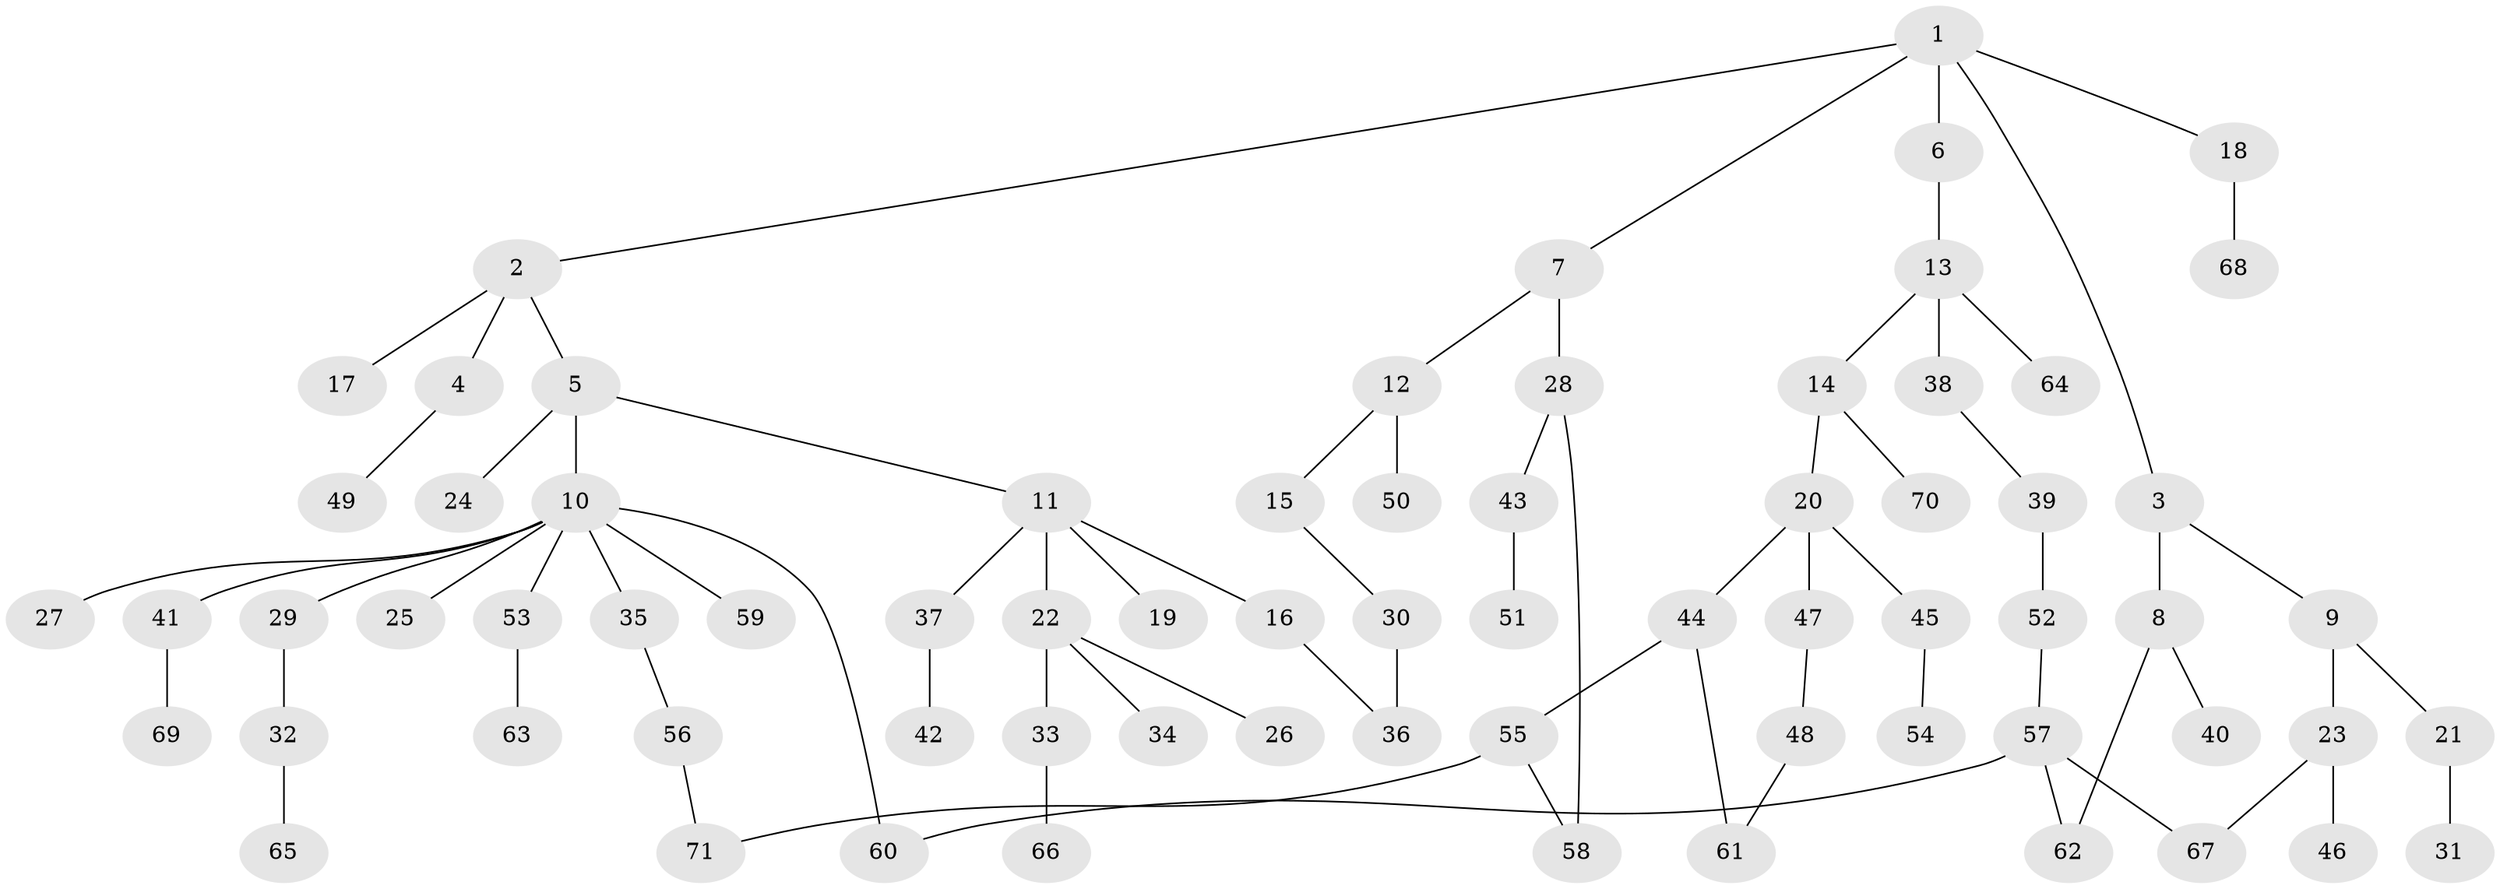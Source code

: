 // Generated by graph-tools (version 1.1) at 2025/25/03/09/25 03:25:27]
// undirected, 71 vertices, 77 edges
graph export_dot {
graph [start="1"]
  node [color=gray90,style=filled];
  1;
  2;
  3;
  4;
  5;
  6;
  7;
  8;
  9;
  10;
  11;
  12;
  13;
  14;
  15;
  16;
  17;
  18;
  19;
  20;
  21;
  22;
  23;
  24;
  25;
  26;
  27;
  28;
  29;
  30;
  31;
  32;
  33;
  34;
  35;
  36;
  37;
  38;
  39;
  40;
  41;
  42;
  43;
  44;
  45;
  46;
  47;
  48;
  49;
  50;
  51;
  52;
  53;
  54;
  55;
  56;
  57;
  58;
  59;
  60;
  61;
  62;
  63;
  64;
  65;
  66;
  67;
  68;
  69;
  70;
  71;
  1 -- 2;
  1 -- 3;
  1 -- 6;
  1 -- 7;
  1 -- 18;
  2 -- 4;
  2 -- 5;
  2 -- 17;
  3 -- 8;
  3 -- 9;
  4 -- 49;
  5 -- 10;
  5 -- 11;
  5 -- 24;
  6 -- 13;
  7 -- 12;
  7 -- 28;
  8 -- 40;
  8 -- 62;
  9 -- 21;
  9 -- 23;
  10 -- 25;
  10 -- 27;
  10 -- 29;
  10 -- 35;
  10 -- 41;
  10 -- 53;
  10 -- 59;
  10 -- 60;
  11 -- 16;
  11 -- 19;
  11 -- 22;
  11 -- 37;
  12 -- 15;
  12 -- 50;
  13 -- 14;
  13 -- 38;
  13 -- 64;
  14 -- 20;
  14 -- 70;
  15 -- 30;
  16 -- 36;
  18 -- 68;
  20 -- 44;
  20 -- 45;
  20 -- 47;
  21 -- 31;
  22 -- 26;
  22 -- 33;
  22 -- 34;
  23 -- 46;
  23 -- 67;
  28 -- 43;
  28 -- 58;
  29 -- 32;
  30 -- 36;
  32 -- 65;
  33 -- 66;
  35 -- 56;
  37 -- 42;
  38 -- 39;
  39 -- 52;
  41 -- 69;
  43 -- 51;
  44 -- 55;
  44 -- 61;
  45 -- 54;
  47 -- 48;
  48 -- 61;
  52 -- 57;
  53 -- 63;
  55 -- 58;
  55 -- 71;
  56 -- 71;
  57 -- 60;
  57 -- 67;
  57 -- 62;
}
